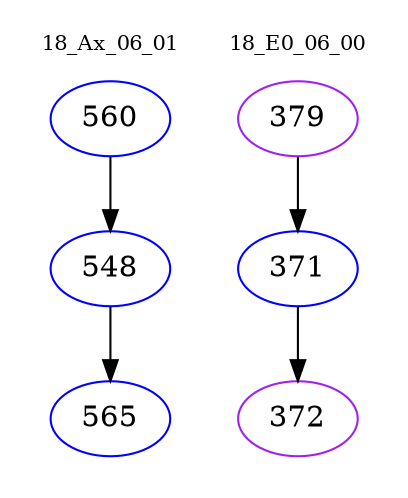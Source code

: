 digraph{
subgraph cluster_0 {
color = white
label = "18_Ax_06_01";
fontsize=10;
T0_560 [label="560", color="blue"]
T0_560 -> T0_548 [color="black"]
T0_548 [label="548", color="blue"]
T0_548 -> T0_565 [color="black"]
T0_565 [label="565", color="blue"]
}
subgraph cluster_1 {
color = white
label = "18_E0_06_00";
fontsize=10;
T1_379 [label="379", color="purple"]
T1_379 -> T1_371 [color="black"]
T1_371 [label="371", color="blue"]
T1_371 -> T1_372 [color="black"]
T1_372 [label="372", color="purple"]
}
}
